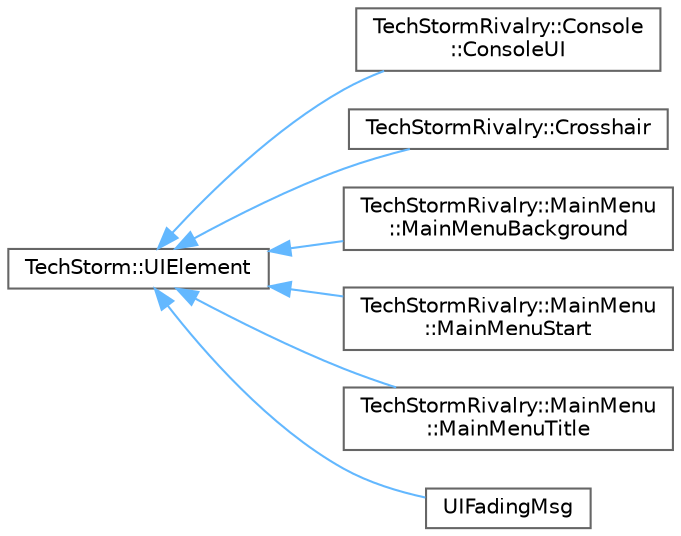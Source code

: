 digraph "Graphical Class Hierarchy"
{
 // LATEX_PDF_SIZE
  bgcolor="transparent";
  edge [fontname=Helvetica,fontsize=10,labelfontname=Helvetica,labelfontsize=10];
  node [fontname=Helvetica,fontsize=10,shape=box,height=0.2,width=0.4];
  rankdir="LR";
  Node0 [id="Node000000",label="TechStorm::UIElement",height=0.2,width=0.4,color="grey40", fillcolor="white", style="filled",URL="$class_tech_storm_1_1_u_i_element.html",tooltip=" "];
  Node0 -> Node1 [id="edge139_Node000000_Node000001",dir="back",color="steelblue1",style="solid",tooltip=" "];
  Node1 [id="Node000001",label="TechStormRivalry::Console\l::ConsoleUI",height=0.2,width=0.4,color="grey40", fillcolor="white", style="filled",URL="$class_tech_storm_rivalry_1_1_console_1_1_console_u_i.html",tooltip=" "];
  Node0 -> Node2 [id="edge140_Node000000_Node000002",dir="back",color="steelblue1",style="solid",tooltip=" "];
  Node2 [id="Node000002",label="TechStormRivalry::Crosshair",height=0.2,width=0.4,color="grey40", fillcolor="white", style="filled",URL="$class_tech_storm_rivalry_1_1_crosshair.html",tooltip=" "];
  Node0 -> Node3 [id="edge141_Node000000_Node000003",dir="back",color="steelblue1",style="solid",tooltip=" "];
  Node3 [id="Node000003",label="TechStormRivalry::MainMenu\l::MainMenuBackground",height=0.2,width=0.4,color="grey40", fillcolor="white", style="filled",URL="$class_tech_storm_rivalry_1_1_main_menu_1_1_main_menu_background.html",tooltip=" "];
  Node0 -> Node4 [id="edge142_Node000000_Node000004",dir="back",color="steelblue1",style="solid",tooltip=" "];
  Node4 [id="Node000004",label="TechStormRivalry::MainMenu\l::MainMenuStart",height=0.2,width=0.4,color="grey40", fillcolor="white", style="filled",URL="$class_tech_storm_rivalry_1_1_main_menu_1_1_main_menu_start.html",tooltip=" "];
  Node0 -> Node5 [id="edge143_Node000000_Node000005",dir="back",color="steelblue1",style="solid",tooltip=" "];
  Node5 [id="Node000005",label="TechStormRivalry::MainMenu\l::MainMenuTitle",height=0.2,width=0.4,color="grey40", fillcolor="white", style="filled",URL="$class_tech_storm_rivalry_1_1_main_menu_1_1_main_menu_title.html",tooltip=" "];
  Node0 -> Node6 [id="edge144_Node000000_Node000006",dir="back",color="steelblue1",style="solid",tooltip=" "];
  Node6 [id="Node000006",label="UIFadingMsg",height=0.2,width=0.4,color="grey40", fillcolor="white", style="filled",URL="$class_u_i_fading_msg.html",tooltip=" "];
}
